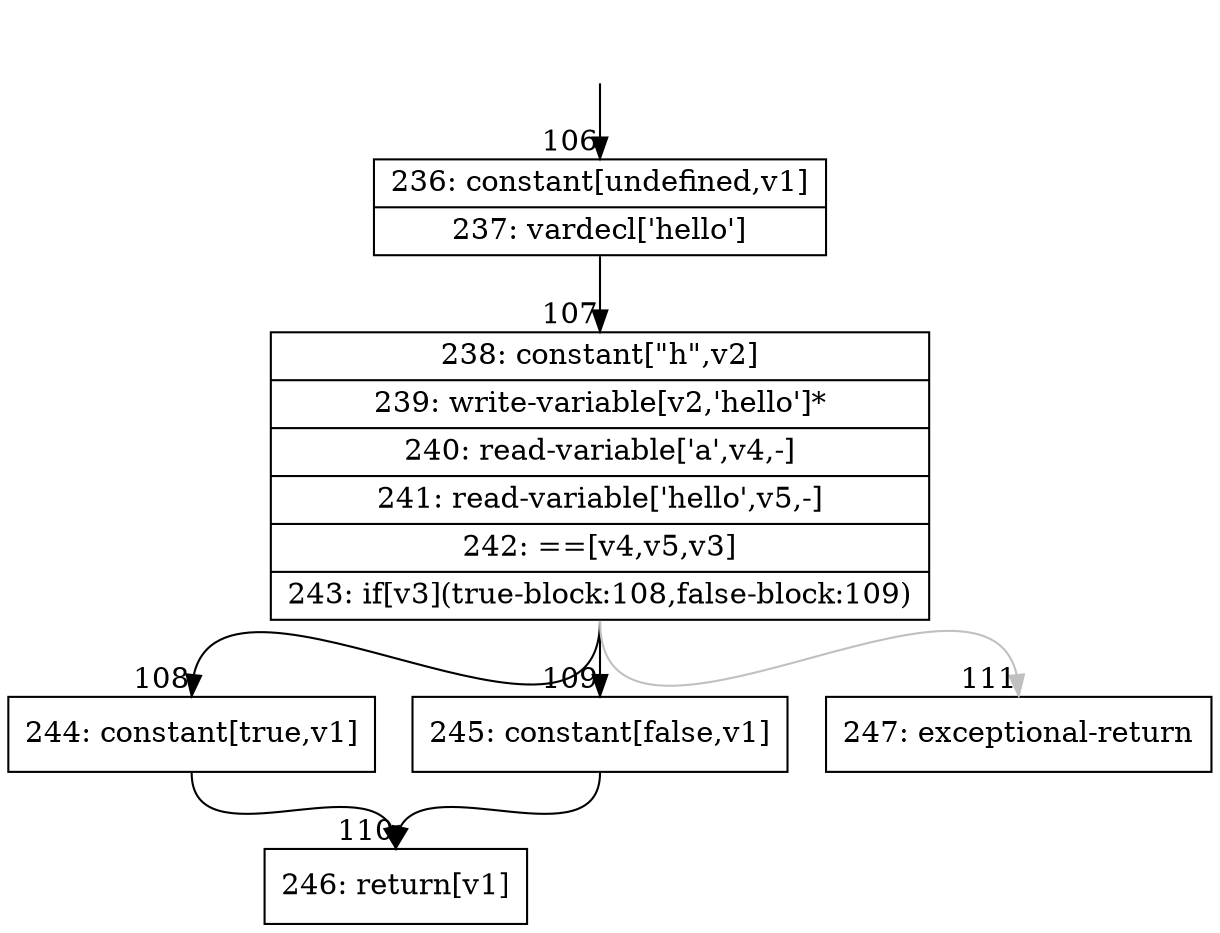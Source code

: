 digraph {
rankdir="TD"
BB_entry20[shape=none,label=""];
BB_entry20 -> BB106 [tailport=s, headport=n, headlabel="    106"]
BB106 [shape=record label="{236: constant[undefined,v1]|237: vardecl['hello']}" ] 
BB106 -> BB107 [tailport=s, headport=n, headlabel="      107"]
BB107 [shape=record label="{238: constant[\"h\",v2]|239: write-variable[v2,'hello']*|240: read-variable['a',v4,-]|241: read-variable['hello',v5,-]|242: ==[v4,v5,v3]|243: if[v3](true-block:108,false-block:109)}" ] 
BB107 -> BB108 [tailport=s, headport=n, headlabel="      108"]
BB107 -> BB109 [tailport=s, headport=n, headlabel="      109"]
BB107 -> BB111 [tailport=s, headport=n, color=gray, headlabel="      111"]
BB108 [shape=record label="{244: constant[true,v1]}" ] 
BB108 -> BB110 [tailport=s, headport=n, headlabel="      110"]
BB109 [shape=record label="{245: constant[false,v1]}" ] 
BB109 -> BB110 [tailport=s, headport=n]
BB110 [shape=record label="{246: return[v1]}" ] 
BB111 [shape=record label="{247: exceptional-return}" ] 
//#$~ 161
}
